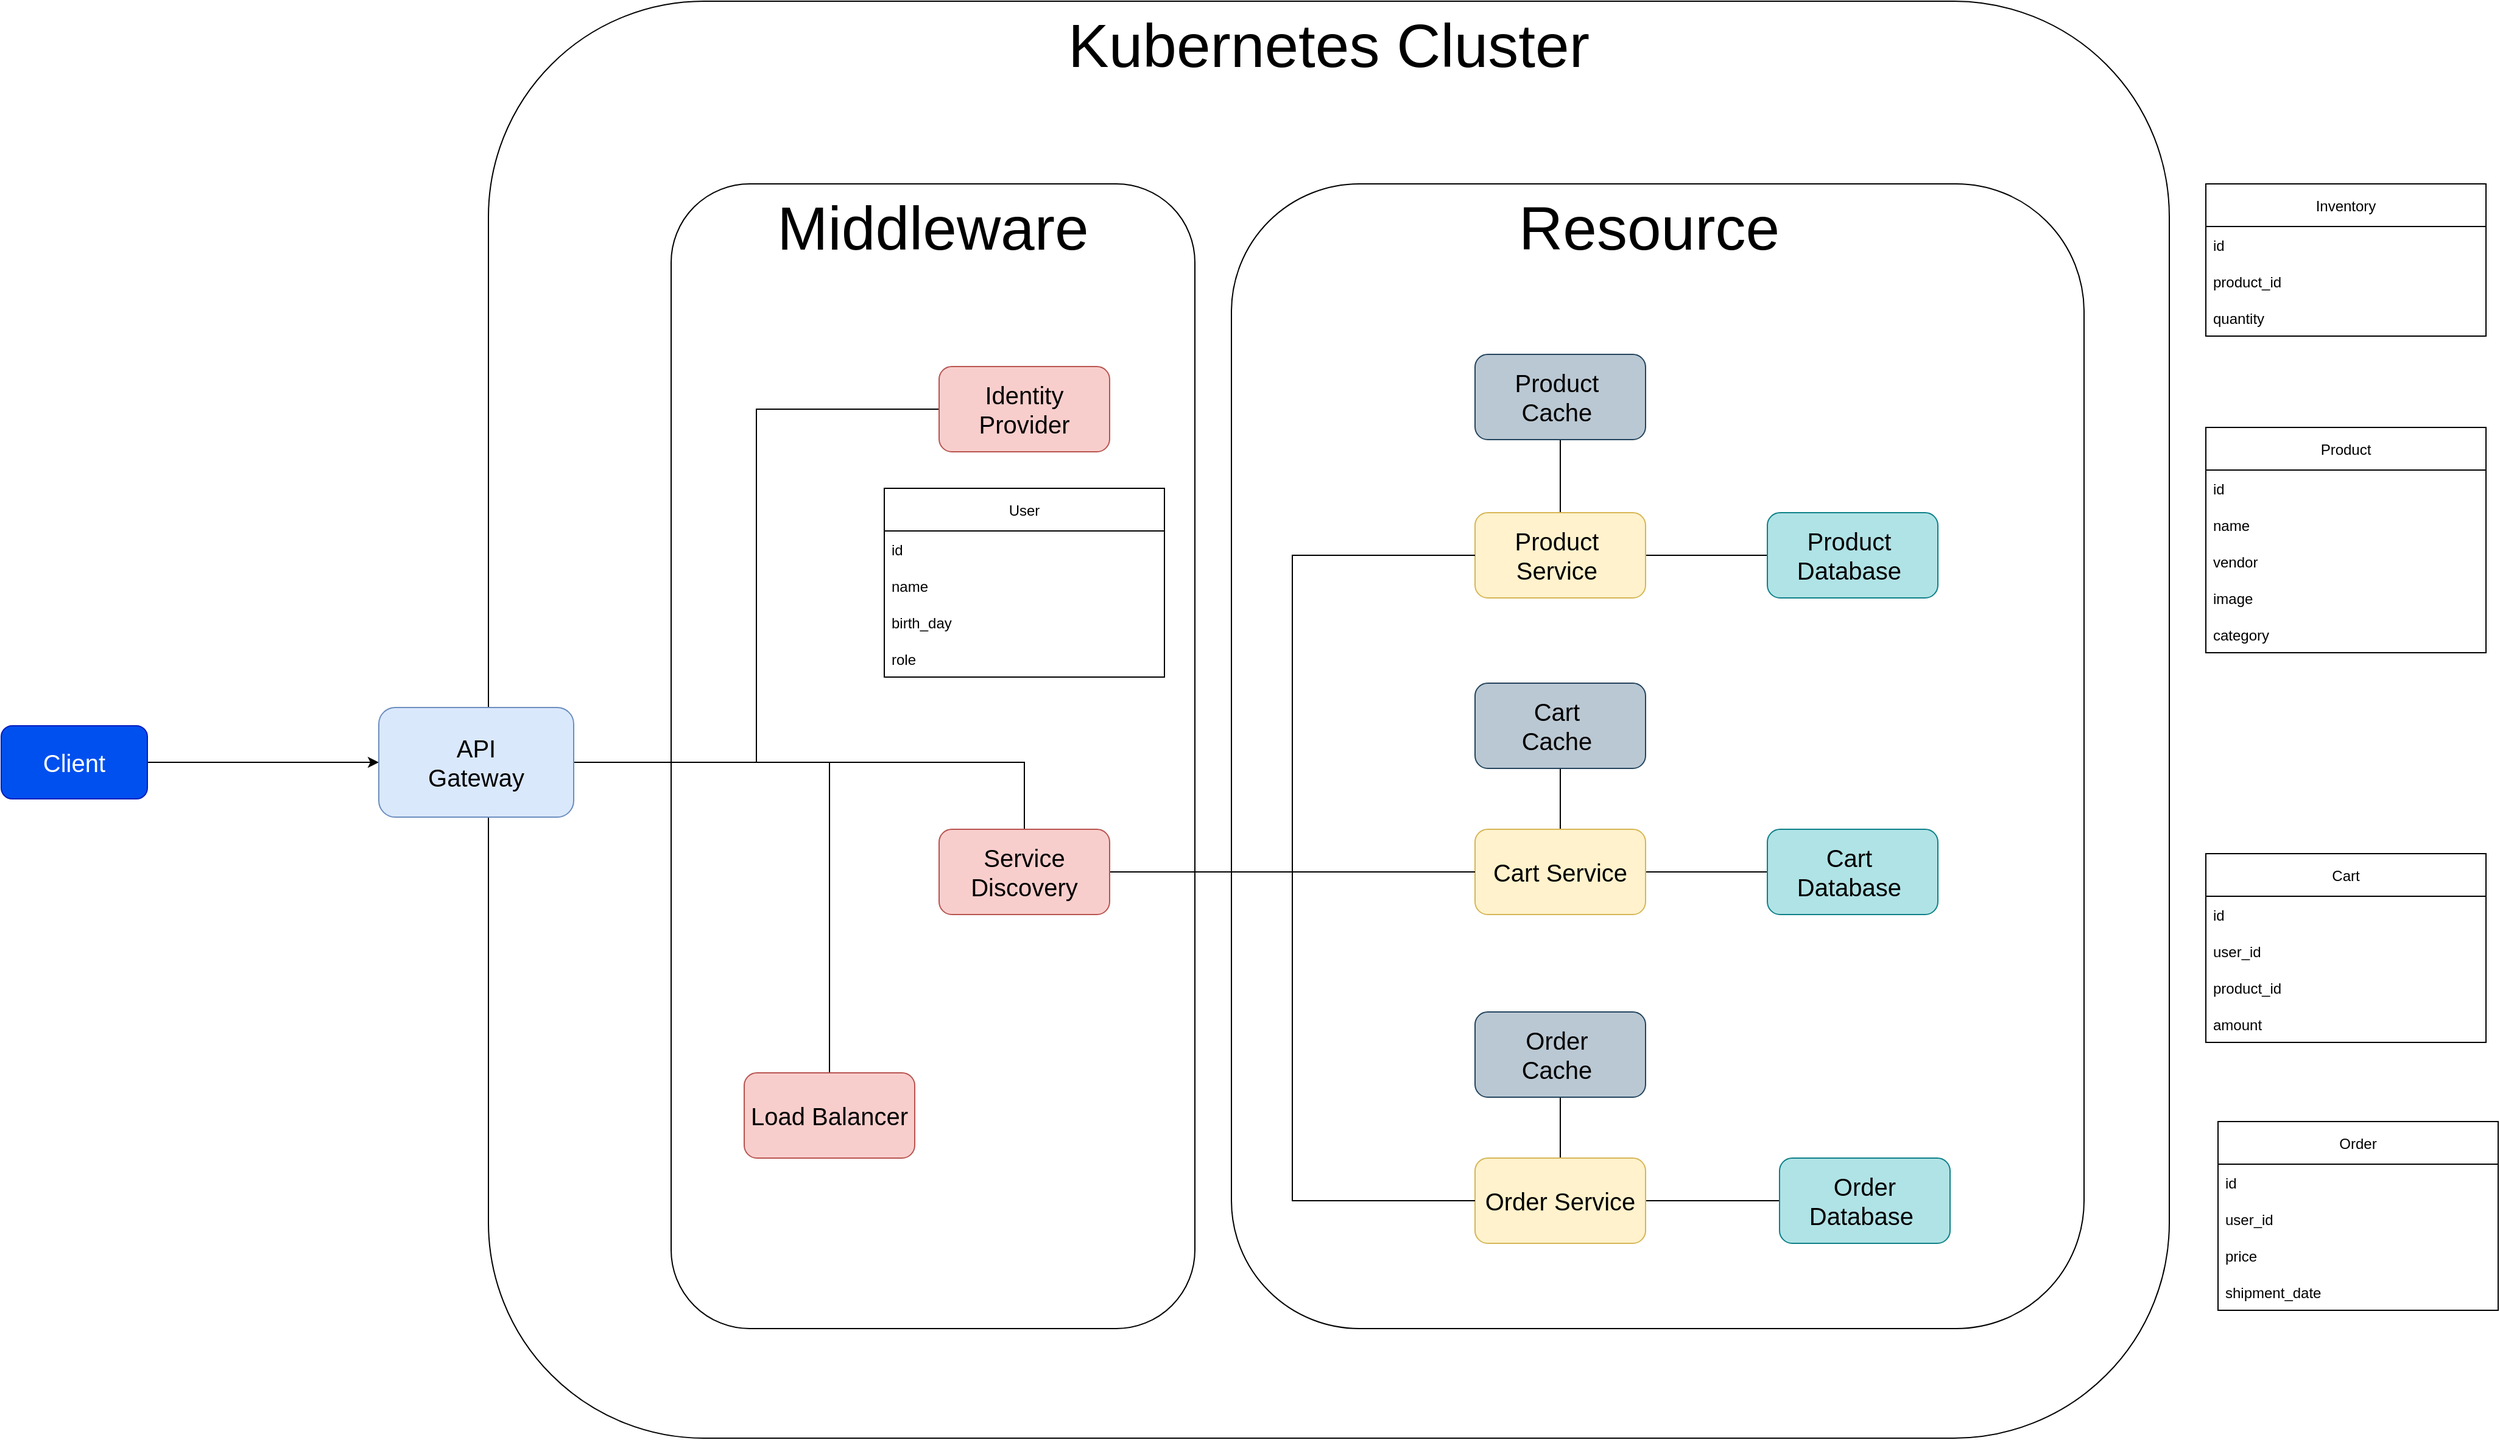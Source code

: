 <mxfile version="20.3.0" type="device"><diagram name="Page-1" id="SP_VRji7ayJwzIbflq9j"><mxGraphModel dx="3555" dy="2163" grid="1" gridSize="10" guides="1" tooltips="1" connect="1" arrows="1" fold="1" page="1" pageScale="1" pageWidth="3300" pageHeight="4681" math="0" shadow="0"><root><mxCell id="0"/><mxCell id="1" parent="0"/><mxCell id="87x8XOc_12IY7w9Zc8jp-42" value="Kubernetes Cluster" style="rounded=1;whiteSpace=wrap;html=1;fontSize=50;verticalAlign=top;fontStyle=0" parent="1" vertex="1"><mxGeometry x="960" y="850" width="1380" height="1180" as="geometry"/></mxCell><mxCell id="87x8XOc_12IY7w9Zc8jp-40" value="Middleware" style="rounded=1;whiteSpace=wrap;html=1;fontSize=50;verticalAlign=top;" parent="1" vertex="1"><mxGeometry x="1110" y="1000" width="430" height="940" as="geometry"/></mxCell><mxCell id="87x8XOc_12IY7w9Zc8jp-37" value="Resource&amp;nbsp;&lt;br style=&quot;font-size: 50px;&quot;&gt;" style="rounded=1;whiteSpace=wrap;html=1;fontSize=50;verticalAlign=top;" parent="1" vertex="1"><mxGeometry x="1570" y="1000" width="700" height="940" as="geometry"/></mxCell><mxCell id="87x8XOc_12IY7w9Zc8jp-14" style="edgeStyle=orthogonalEdgeStyle;rounded=0;orthogonalLoop=1;jettySize=auto;html=1;entryX=0;entryY=0.5;entryDx=0;entryDy=0;fontSize=20;" parent="1" source="87x8XOc_12IY7w9Zc8jp-1" target="87x8XOc_12IY7w9Zc8jp-3" edge="1"><mxGeometry relative="1" as="geometry"/></mxCell><mxCell id="87x8XOc_12IY7w9Zc8jp-1" value="Client" style="rounded=1;whiteSpace=wrap;html=1;fontSize=20;fillColor=#0050ef;strokeColor=#001DBC;fontColor=#ffffff;" parent="1" vertex="1"><mxGeometry x="560" y="1445" width="120" height="60" as="geometry"/></mxCell><mxCell id="87x8XOc_12IY7w9Zc8jp-18" style="edgeStyle=orthogonalEdgeStyle;rounded=0;orthogonalLoop=1;jettySize=auto;html=1;entryX=0;entryY=0.5;entryDx=0;entryDy=0;fontSize=20;endArrow=none;endFill=0;" parent="1" source="87x8XOc_12IY7w9Zc8jp-3" target="87x8XOc_12IY7w9Zc8jp-5" edge="1"><mxGeometry relative="1" as="geometry"/></mxCell><mxCell id="87x8XOc_12IY7w9Zc8jp-19" style="edgeStyle=orthogonalEdgeStyle;rounded=0;orthogonalLoop=1;jettySize=auto;html=1;entryX=0.5;entryY=0;entryDx=0;entryDy=0;fontSize=20;endArrow=none;endFill=0;" parent="1" source="87x8XOc_12IY7w9Zc8jp-3" target="87x8XOc_12IY7w9Zc8jp-11" edge="1"><mxGeometry relative="1" as="geometry"/></mxCell><mxCell id="87x8XOc_12IY7w9Zc8jp-45" style="edgeStyle=orthogonalEdgeStyle;rounded=0;orthogonalLoop=1;jettySize=auto;html=1;fontSize=50;endArrow=none;endFill=0;" parent="1" source="87x8XOc_12IY7w9Zc8jp-3" target="87x8XOc_12IY7w9Zc8jp-44" edge="1"><mxGeometry relative="1" as="geometry"/></mxCell><mxCell id="87x8XOc_12IY7w9Zc8jp-3" value="API &lt;br&gt;Gateway&lt;br&gt;" style="rounded=1;whiteSpace=wrap;html=1;fontSize=20;fillColor=#dae8fc;strokeColor=#6c8ebf;" parent="1" vertex="1"><mxGeometry x="870" y="1430" width="160" height="90" as="geometry"/></mxCell><mxCell id="87x8XOc_12IY7w9Zc8jp-27" style="edgeStyle=orthogonalEdgeStyle;rounded=0;orthogonalLoop=1;jettySize=auto;html=1;entryX=0.5;entryY=1;entryDx=0;entryDy=0;fontSize=20;endArrow=none;endFill=0;" parent="1" source="87x8XOc_12IY7w9Zc8jp-4" target="87x8XOc_12IY7w9Zc8jp-24" edge="1"><mxGeometry relative="1" as="geometry"/></mxCell><mxCell id="87x8XOc_12IY7w9Zc8jp-28" style="edgeStyle=orthogonalEdgeStyle;rounded=0;orthogonalLoop=1;jettySize=auto;html=1;entryX=0;entryY=0.5;entryDx=0;entryDy=0;fontSize=20;endArrow=none;endFill=0;" parent="1" source="87x8XOc_12IY7w9Zc8jp-4" target="87x8XOc_12IY7w9Zc8jp-25" edge="1"><mxGeometry relative="1" as="geometry"/></mxCell><mxCell id="87x8XOc_12IY7w9Zc8jp-4" value="Product&amp;nbsp;&lt;br&gt;Service&amp;nbsp;" style="rounded=1;whiteSpace=wrap;html=1;fontSize=20;fillColor=#fff2cc;strokeColor=#d6b656;" parent="1" vertex="1"><mxGeometry x="1770" y="1270" width="140" height="70" as="geometry"/></mxCell><mxCell id="87x8XOc_12IY7w9Zc8jp-5" value="Identity Provider" style="rounded=1;whiteSpace=wrap;html=1;fontSize=20;fillColor=#f8cecc;strokeColor=#b85450;" parent="1" vertex="1"><mxGeometry x="1330" y="1150" width="140" height="70" as="geometry"/></mxCell><mxCell id="87x8XOc_12IY7w9Zc8jp-31" style="edgeStyle=orthogonalEdgeStyle;rounded=0;orthogonalLoop=1;jettySize=auto;html=1;entryX=0.5;entryY=1;entryDx=0;entryDy=0;fontSize=20;endArrow=none;endFill=0;" parent="1" source="87x8XOc_12IY7w9Zc8jp-7" target="87x8XOc_12IY7w9Zc8jp-29" edge="1"><mxGeometry relative="1" as="geometry"/></mxCell><mxCell id="87x8XOc_12IY7w9Zc8jp-32" style="edgeStyle=orthogonalEdgeStyle;rounded=0;orthogonalLoop=1;jettySize=auto;html=1;entryX=0;entryY=0.5;entryDx=0;entryDy=0;fontSize=20;endArrow=none;endFill=0;" parent="1" source="87x8XOc_12IY7w9Zc8jp-7" target="87x8XOc_12IY7w9Zc8jp-30" edge="1"><mxGeometry relative="1" as="geometry"/></mxCell><mxCell id="87x8XOc_12IY7w9Zc8jp-7" value="Cart Service" style="rounded=1;whiteSpace=wrap;html=1;fontSize=20;fillColor=#fff2cc;strokeColor=#d6b656;" parent="1" vertex="1"><mxGeometry x="1770" y="1530" width="140" height="70" as="geometry"/></mxCell><mxCell id="87x8XOc_12IY7w9Zc8jp-34" style="edgeStyle=orthogonalEdgeStyle;rounded=0;orthogonalLoop=1;jettySize=auto;html=1;entryX=0.5;entryY=1;entryDx=0;entryDy=0;fontSize=20;endArrow=none;endFill=0;" parent="1" source="87x8XOc_12IY7w9Zc8jp-8" target="87x8XOc_12IY7w9Zc8jp-33" edge="1"><mxGeometry relative="1" as="geometry"/></mxCell><mxCell id="87x8XOc_12IY7w9Zc8jp-36" style="edgeStyle=orthogonalEdgeStyle;rounded=0;orthogonalLoop=1;jettySize=auto;html=1;entryX=0;entryY=0.5;entryDx=0;entryDy=0;fontSize=20;endArrow=none;endFill=0;" parent="1" source="87x8XOc_12IY7w9Zc8jp-8" target="87x8XOc_12IY7w9Zc8jp-35" edge="1"><mxGeometry relative="1" as="geometry"/></mxCell><mxCell id="87x8XOc_12IY7w9Zc8jp-8" value="Order Service" style="rounded=1;whiteSpace=wrap;html=1;fontSize=20;fillColor=#fff2cc;strokeColor=#d6b656;" parent="1" vertex="1"><mxGeometry x="1770" y="1800" width="140" height="70" as="geometry"/></mxCell><mxCell id="87x8XOc_12IY7w9Zc8jp-20" style="edgeStyle=orthogonalEdgeStyle;rounded=0;orthogonalLoop=1;jettySize=auto;html=1;entryX=0;entryY=0.5;entryDx=0;entryDy=0;fontSize=20;endArrow=none;endFill=0;" parent="1" source="87x8XOc_12IY7w9Zc8jp-11" target="87x8XOc_12IY7w9Zc8jp-4" edge="1"><mxGeometry relative="1" as="geometry"/></mxCell><mxCell id="87x8XOc_12IY7w9Zc8jp-21" style="edgeStyle=orthogonalEdgeStyle;rounded=0;orthogonalLoop=1;jettySize=auto;html=1;entryX=0;entryY=0.5;entryDx=0;entryDy=0;fontSize=20;endArrow=none;endFill=0;" parent="1" source="87x8XOc_12IY7w9Zc8jp-11" target="87x8XOc_12IY7w9Zc8jp-7" edge="1"><mxGeometry relative="1" as="geometry"/></mxCell><mxCell id="87x8XOc_12IY7w9Zc8jp-22" style="edgeStyle=orthogonalEdgeStyle;rounded=0;orthogonalLoop=1;jettySize=auto;html=1;entryX=0;entryY=0.5;entryDx=0;entryDy=0;fontSize=20;endArrow=none;endFill=0;" parent="1" source="87x8XOc_12IY7w9Zc8jp-11" target="87x8XOc_12IY7w9Zc8jp-8" edge="1"><mxGeometry relative="1" as="geometry"/></mxCell><mxCell id="87x8XOc_12IY7w9Zc8jp-11" value="Service&lt;br&gt;Discovery" style="rounded=1;whiteSpace=wrap;html=1;fontSize=20;fillColor=#f8cecc;strokeColor=#b85450;" parent="1" vertex="1"><mxGeometry x="1330" y="1530" width="140" height="70" as="geometry"/></mxCell><mxCell id="87x8XOc_12IY7w9Zc8jp-24" value="Product&amp;nbsp;&lt;br&gt;Cache&amp;nbsp;" style="rounded=1;whiteSpace=wrap;html=1;fontSize=20;fillColor=#bac8d3;strokeColor=#23445d;" parent="1" vertex="1"><mxGeometry x="1770" y="1140" width="140" height="70" as="geometry"/></mxCell><mxCell id="87x8XOc_12IY7w9Zc8jp-25" value="Product&amp;nbsp;&lt;br&gt;Database&amp;nbsp;" style="rounded=1;whiteSpace=wrap;html=1;fontSize=20;fillColor=#b0e3e6;strokeColor=#0e8088;" parent="1" vertex="1"><mxGeometry x="2010" y="1270" width="140" height="70" as="geometry"/></mxCell><mxCell id="87x8XOc_12IY7w9Zc8jp-29" value="Cart&amp;nbsp;&lt;br&gt;Cache&amp;nbsp;" style="rounded=1;whiteSpace=wrap;html=1;fontSize=20;fillColor=#bac8d3;strokeColor=#23445d;" parent="1" vertex="1"><mxGeometry x="1770" y="1410" width="140" height="70" as="geometry"/></mxCell><mxCell id="87x8XOc_12IY7w9Zc8jp-30" value="Cart&amp;nbsp;&lt;br&gt;Database&amp;nbsp;" style="rounded=1;whiteSpace=wrap;html=1;fontSize=20;fillColor=#b0e3e6;strokeColor=#0e8088;" parent="1" vertex="1"><mxGeometry x="2010" y="1530" width="140" height="70" as="geometry"/></mxCell><mxCell id="87x8XOc_12IY7w9Zc8jp-33" value="Order&amp;nbsp;&lt;br&gt;Cache&amp;nbsp;" style="rounded=1;whiteSpace=wrap;html=1;fontSize=20;fillColor=#bac8d3;strokeColor=#23445d;" parent="1" vertex="1"><mxGeometry x="1770" y="1680" width="140" height="70" as="geometry"/></mxCell><mxCell id="87x8XOc_12IY7w9Zc8jp-35" value="Order&lt;br&gt;Database&amp;nbsp;" style="rounded=1;whiteSpace=wrap;html=1;fontSize=20;fillColor=#b0e3e6;strokeColor=#0e8088;" parent="1" vertex="1"><mxGeometry x="2020" y="1800" width="140" height="70" as="geometry"/></mxCell><mxCell id="87x8XOc_12IY7w9Zc8jp-44" value="Load Balancer" style="rounded=1;whiteSpace=wrap;html=1;fontSize=20;fillColor=#f8cecc;strokeColor=#b85450;" parent="1" vertex="1"><mxGeometry x="1170" y="1730" width="140" height="70" as="geometry"/></mxCell><mxCell id="jS4iBGkM2Pl1GiRPsZys-1" value="Product" style="swimlane;fontStyle=0;childLayout=stackLayout;horizontal=1;startSize=35;horizontalStack=0;resizeParent=1;resizeParentMax=0;resizeLast=0;collapsible=1;marginBottom=0;" vertex="1" parent="1"><mxGeometry x="2370" y="1200" width="230" height="185" as="geometry"/></mxCell><mxCell id="jS4iBGkM2Pl1GiRPsZys-2" value="id" style="text;strokeColor=none;fillColor=none;align=left;verticalAlign=middle;spacingLeft=4;spacingRight=4;overflow=hidden;points=[[0,0.5],[1,0.5]];portConstraint=eastwest;rotatable=0;" vertex="1" parent="jS4iBGkM2Pl1GiRPsZys-1"><mxGeometry y="35" width="230" height="30" as="geometry"/></mxCell><mxCell id="jS4iBGkM2Pl1GiRPsZys-3" value="name" style="text;strokeColor=none;fillColor=none;align=left;verticalAlign=middle;spacingLeft=4;spacingRight=4;overflow=hidden;points=[[0,0.5],[1,0.5]];portConstraint=eastwest;rotatable=0;" vertex="1" parent="jS4iBGkM2Pl1GiRPsZys-1"><mxGeometry y="65" width="230" height="30" as="geometry"/></mxCell><mxCell id="jS4iBGkM2Pl1GiRPsZys-4" value="vendor" style="text;strokeColor=none;fillColor=none;align=left;verticalAlign=middle;spacingLeft=4;spacingRight=4;overflow=hidden;points=[[0,0.5],[1,0.5]];portConstraint=eastwest;rotatable=0;" vertex="1" parent="jS4iBGkM2Pl1GiRPsZys-1"><mxGeometry y="95" width="230" height="30" as="geometry"/></mxCell><mxCell id="jS4iBGkM2Pl1GiRPsZys-12" style="text;strokeColor=none;fillColor=none;align=left;verticalAlign=middle;spacingLeft=4;spacingRight=4;overflow=hidden;points=[[0,0.5],[1,0.5]];portConstraint=eastwest;rotatable=0;" vertex="1" parent="jS4iBGkM2Pl1GiRPsZys-1"><mxGeometry y="125" width="230" height="30" as="geometry"/></mxCell><mxCell id="jS4iBGkM2Pl1GiRPsZys-13" style="text;strokeColor=none;fillColor=none;align=left;verticalAlign=middle;spacingLeft=4;spacingRight=4;overflow=hidden;points=[[0,0.5],[1,0.5]];portConstraint=eastwest;rotatable=0;" vertex="1" parent="jS4iBGkM2Pl1GiRPsZys-1"><mxGeometry y="155" width="230" height="30" as="geometry"/></mxCell><mxCell id="jS4iBGkM2Pl1GiRPsZys-5" value="category" style="text;strokeColor=none;fillColor=none;align=left;verticalAlign=middle;spacingLeft=4;spacingRight=4;overflow=hidden;points=[[0,0.5],[1,0.5]];portConstraint=eastwest;rotatable=0;" vertex="1" parent="1"><mxGeometry x="2370" y="1355" width="230" height="30" as="geometry"/></mxCell><mxCell id="jS4iBGkM2Pl1GiRPsZys-6" value="image" style="text;strokeColor=none;fillColor=none;align=left;verticalAlign=middle;spacingLeft=4;spacingRight=4;overflow=hidden;points=[[0,0.5],[1,0.5]];portConstraint=eastwest;rotatable=0;" vertex="1" parent="1"><mxGeometry x="2370" y="1325" width="230" height="30" as="geometry"/></mxCell><mxCell id="jS4iBGkM2Pl1GiRPsZys-8" value="Cart" style="swimlane;fontStyle=0;childLayout=stackLayout;horizontal=1;startSize=35;horizontalStack=0;resizeParent=1;resizeParentMax=0;resizeLast=0;collapsible=1;marginBottom=0;" vertex="1" parent="1"><mxGeometry x="2370" y="1550" width="230" height="155" as="geometry"/></mxCell><mxCell id="jS4iBGkM2Pl1GiRPsZys-9" value="id" style="text;strokeColor=none;fillColor=none;align=left;verticalAlign=middle;spacingLeft=4;spacingRight=4;overflow=hidden;points=[[0,0.5],[1,0.5]];portConstraint=eastwest;rotatable=0;" vertex="1" parent="jS4iBGkM2Pl1GiRPsZys-8"><mxGeometry y="35" width="230" height="30" as="geometry"/></mxCell><mxCell id="jS4iBGkM2Pl1GiRPsZys-10" value="user_id" style="text;strokeColor=none;fillColor=none;align=left;verticalAlign=middle;spacingLeft=4;spacingRight=4;overflow=hidden;points=[[0,0.5],[1,0.5]];portConstraint=eastwest;rotatable=0;" vertex="1" parent="jS4iBGkM2Pl1GiRPsZys-8"><mxGeometry y="65" width="230" height="30" as="geometry"/></mxCell><mxCell id="jS4iBGkM2Pl1GiRPsZys-11" value="product_id" style="text;strokeColor=none;fillColor=none;align=left;verticalAlign=middle;spacingLeft=4;spacingRight=4;overflow=hidden;points=[[0,0.5],[1,0.5]];portConstraint=eastwest;rotatable=0;" vertex="1" parent="jS4iBGkM2Pl1GiRPsZys-8"><mxGeometry y="95" width="230" height="30" as="geometry"/></mxCell><mxCell id="jS4iBGkM2Pl1GiRPsZys-15" value="amount" style="text;strokeColor=none;fillColor=none;align=left;verticalAlign=middle;spacingLeft=4;spacingRight=4;overflow=hidden;points=[[0,0.5],[1,0.5]];portConstraint=eastwest;rotatable=0;" vertex="1" parent="jS4iBGkM2Pl1GiRPsZys-8"><mxGeometry y="125" width="230" height="30" as="geometry"/></mxCell><mxCell id="jS4iBGkM2Pl1GiRPsZys-16" value="Order" style="swimlane;fontStyle=0;childLayout=stackLayout;horizontal=1;startSize=35;horizontalStack=0;resizeParent=1;resizeParentMax=0;resizeLast=0;collapsible=1;marginBottom=0;" vertex="1" parent="1"><mxGeometry x="2380" y="1770" width="230" height="155" as="geometry"/></mxCell><mxCell id="jS4iBGkM2Pl1GiRPsZys-17" value="id" style="text;strokeColor=none;fillColor=none;align=left;verticalAlign=middle;spacingLeft=4;spacingRight=4;overflow=hidden;points=[[0,0.5],[1,0.5]];portConstraint=eastwest;rotatable=0;" vertex="1" parent="jS4iBGkM2Pl1GiRPsZys-16"><mxGeometry y="35" width="230" height="30" as="geometry"/></mxCell><mxCell id="jS4iBGkM2Pl1GiRPsZys-18" value="user_id" style="text;strokeColor=none;fillColor=none;align=left;verticalAlign=middle;spacingLeft=4;spacingRight=4;overflow=hidden;points=[[0,0.5],[1,0.5]];portConstraint=eastwest;rotatable=0;" vertex="1" parent="jS4iBGkM2Pl1GiRPsZys-16"><mxGeometry y="65" width="230" height="30" as="geometry"/></mxCell><mxCell id="jS4iBGkM2Pl1GiRPsZys-19" value="price" style="text;strokeColor=none;fillColor=none;align=left;verticalAlign=middle;spacingLeft=4;spacingRight=4;overflow=hidden;points=[[0,0.5],[1,0.5]];portConstraint=eastwest;rotatable=0;" vertex="1" parent="jS4iBGkM2Pl1GiRPsZys-16"><mxGeometry y="95" width="230" height="30" as="geometry"/></mxCell><mxCell id="jS4iBGkM2Pl1GiRPsZys-20" value="shipment_date" style="text;strokeColor=none;fillColor=none;align=left;verticalAlign=middle;spacingLeft=4;spacingRight=4;overflow=hidden;points=[[0,0.5],[1,0.5]];portConstraint=eastwest;rotatable=0;" vertex="1" parent="jS4iBGkM2Pl1GiRPsZys-16"><mxGeometry y="125" width="230" height="30" as="geometry"/></mxCell><mxCell id="jS4iBGkM2Pl1GiRPsZys-21" value="User" style="swimlane;fontStyle=0;childLayout=stackLayout;horizontal=1;startSize=35;horizontalStack=0;resizeParent=1;resizeParentMax=0;resizeLast=0;collapsible=1;marginBottom=0;" vertex="1" parent="1"><mxGeometry x="1285" y="1250" width="230" height="155" as="geometry"/></mxCell><mxCell id="jS4iBGkM2Pl1GiRPsZys-22" value="id" style="text;strokeColor=none;fillColor=none;align=left;verticalAlign=middle;spacingLeft=4;spacingRight=4;overflow=hidden;points=[[0,0.5],[1,0.5]];portConstraint=eastwest;rotatable=0;" vertex="1" parent="jS4iBGkM2Pl1GiRPsZys-21"><mxGeometry y="35" width="230" height="30" as="geometry"/></mxCell><mxCell id="jS4iBGkM2Pl1GiRPsZys-23" value="name" style="text;strokeColor=none;fillColor=none;align=left;verticalAlign=middle;spacingLeft=4;spacingRight=4;overflow=hidden;points=[[0,0.5],[1,0.5]];portConstraint=eastwest;rotatable=0;" vertex="1" parent="jS4iBGkM2Pl1GiRPsZys-21"><mxGeometry y="65" width="230" height="30" as="geometry"/></mxCell><mxCell id="jS4iBGkM2Pl1GiRPsZys-24" value="birth_day" style="text;strokeColor=none;fillColor=none;align=left;verticalAlign=middle;spacingLeft=4;spacingRight=4;overflow=hidden;points=[[0,0.5],[1,0.5]];portConstraint=eastwest;rotatable=0;" vertex="1" parent="jS4iBGkM2Pl1GiRPsZys-21"><mxGeometry y="95" width="230" height="30" as="geometry"/></mxCell><mxCell id="jS4iBGkM2Pl1GiRPsZys-25" value="role" style="text;strokeColor=none;fillColor=none;align=left;verticalAlign=middle;spacingLeft=4;spacingRight=4;overflow=hidden;points=[[0,0.5],[1,0.5]];portConstraint=eastwest;rotatable=0;" vertex="1" parent="jS4iBGkM2Pl1GiRPsZys-21"><mxGeometry y="125" width="230" height="30" as="geometry"/></mxCell><mxCell id="jS4iBGkM2Pl1GiRPsZys-26" value="Inventory" style="swimlane;fontStyle=0;childLayout=stackLayout;horizontal=1;startSize=35;horizontalStack=0;resizeParent=1;resizeParentMax=0;resizeLast=0;collapsible=1;marginBottom=0;" vertex="1" parent="1"><mxGeometry x="2370" y="1000" width="230" height="125" as="geometry"/></mxCell><mxCell id="jS4iBGkM2Pl1GiRPsZys-27" value="id" style="text;strokeColor=none;fillColor=none;align=left;verticalAlign=middle;spacingLeft=4;spacingRight=4;overflow=hidden;points=[[0,0.5],[1,0.5]];portConstraint=eastwest;rotatable=0;" vertex="1" parent="jS4iBGkM2Pl1GiRPsZys-26"><mxGeometry y="35" width="230" height="30" as="geometry"/></mxCell><mxCell id="jS4iBGkM2Pl1GiRPsZys-28" value="product_id" style="text;strokeColor=none;fillColor=none;align=left;verticalAlign=middle;spacingLeft=4;spacingRight=4;overflow=hidden;points=[[0,0.5],[1,0.5]];portConstraint=eastwest;rotatable=0;" vertex="1" parent="jS4iBGkM2Pl1GiRPsZys-26"><mxGeometry y="65" width="230" height="30" as="geometry"/></mxCell><mxCell id="jS4iBGkM2Pl1GiRPsZys-29" value="quantity" style="text;strokeColor=none;fillColor=none;align=left;verticalAlign=middle;spacingLeft=4;spacingRight=4;overflow=hidden;points=[[0,0.5],[1,0.5]];portConstraint=eastwest;rotatable=0;" vertex="1" parent="jS4iBGkM2Pl1GiRPsZys-26"><mxGeometry y="95" width="230" height="30" as="geometry"/></mxCell></root></mxGraphModel></diagram></mxfile>